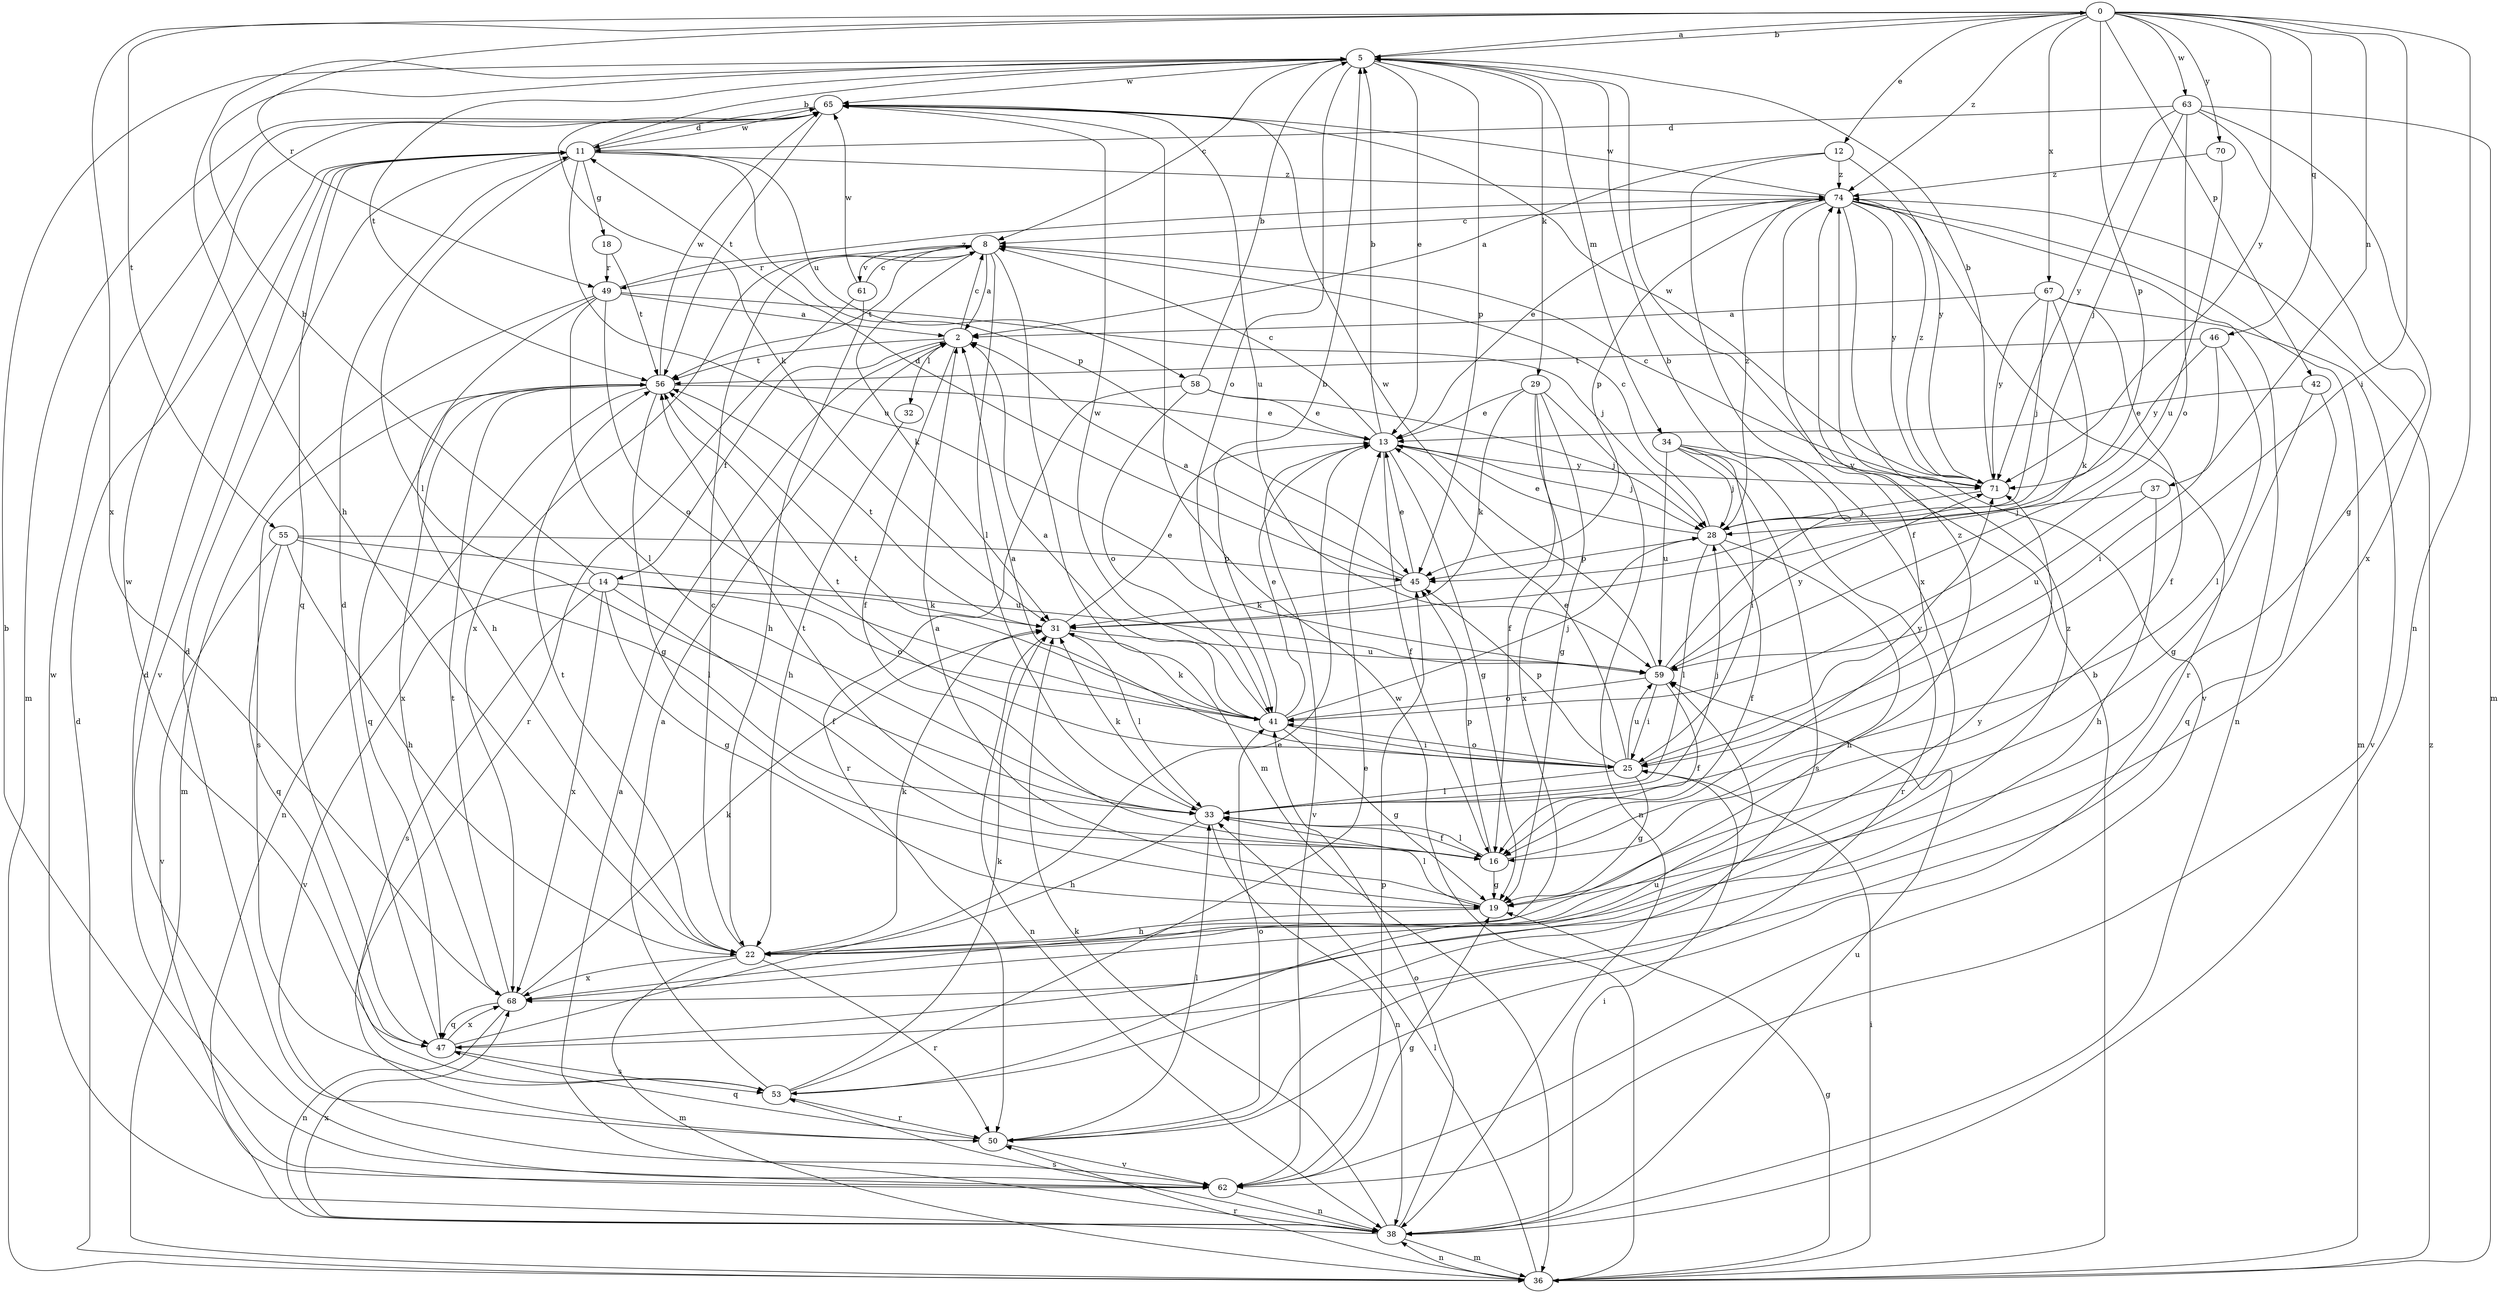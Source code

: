 strict digraph  {
0;
2;
5;
8;
11;
12;
13;
14;
16;
18;
19;
22;
25;
28;
29;
31;
32;
33;
34;
36;
37;
38;
41;
42;
45;
46;
47;
49;
50;
53;
55;
56;
58;
59;
61;
62;
63;
65;
67;
68;
70;
71;
74;
0 -> 5  [label=b];
0 -> 12  [label=e];
0 -> 25  [label=i];
0 -> 37  [label=n];
0 -> 38  [label=n];
0 -> 42  [label=p];
0 -> 45  [label=p];
0 -> 46  [label=q];
0 -> 49  [label=r];
0 -> 55  [label=t];
0 -> 63  [label=w];
0 -> 67  [label=x];
0 -> 68  [label=x];
0 -> 70  [label=y];
0 -> 71  [label=y];
0 -> 74  [label=z];
2 -> 8  [label=c];
2 -> 14  [label=f];
2 -> 16  [label=f];
2 -> 32  [label=l];
2 -> 56  [label=t];
5 -> 0  [label=a];
5 -> 8  [label=c];
5 -> 13  [label=e];
5 -> 22  [label=h];
5 -> 29  [label=k];
5 -> 34  [label=m];
5 -> 41  [label=o];
5 -> 45  [label=p];
5 -> 56  [label=t];
5 -> 65  [label=w];
8 -> 2  [label=a];
8 -> 31  [label=k];
8 -> 33  [label=l];
8 -> 36  [label=m];
8 -> 49  [label=r];
8 -> 56  [label=t];
8 -> 61  [label=v];
8 -> 68  [label=x];
11 -> 5  [label=b];
11 -> 18  [label=g];
11 -> 33  [label=l];
11 -> 45  [label=p];
11 -> 47  [label=q];
11 -> 58  [label=u];
11 -> 59  [label=u];
11 -> 62  [label=v];
11 -> 65  [label=w];
11 -> 74  [label=z];
12 -> 2  [label=a];
12 -> 68  [label=x];
12 -> 71  [label=y];
12 -> 74  [label=z];
13 -> 5  [label=b];
13 -> 8  [label=c];
13 -> 16  [label=f];
13 -> 19  [label=g];
13 -> 28  [label=j];
13 -> 62  [label=v];
13 -> 71  [label=y];
14 -> 5  [label=b];
14 -> 16  [label=f];
14 -> 19  [label=g];
14 -> 31  [label=k];
14 -> 41  [label=o];
14 -> 53  [label=s];
14 -> 62  [label=v];
14 -> 68  [label=x];
16 -> 19  [label=g];
16 -> 33  [label=l];
16 -> 45  [label=p];
16 -> 56  [label=t];
16 -> 74  [label=z];
18 -> 49  [label=r];
18 -> 56  [label=t];
19 -> 2  [label=a];
19 -> 22  [label=h];
19 -> 33  [label=l];
22 -> 8  [label=c];
22 -> 31  [label=k];
22 -> 36  [label=m];
22 -> 50  [label=r];
22 -> 56  [label=t];
22 -> 68  [label=x];
22 -> 71  [label=y];
25 -> 2  [label=a];
25 -> 13  [label=e];
25 -> 19  [label=g];
25 -> 33  [label=l];
25 -> 41  [label=o];
25 -> 45  [label=p];
25 -> 56  [label=t];
25 -> 59  [label=u];
25 -> 71  [label=y];
28 -> 8  [label=c];
28 -> 13  [label=e];
28 -> 16  [label=f];
28 -> 22  [label=h];
28 -> 33  [label=l];
28 -> 45  [label=p];
28 -> 74  [label=z];
29 -> 13  [label=e];
29 -> 16  [label=f];
29 -> 19  [label=g];
29 -> 31  [label=k];
29 -> 38  [label=n];
29 -> 68  [label=x];
31 -> 13  [label=e];
31 -> 33  [label=l];
31 -> 38  [label=n];
31 -> 56  [label=t];
31 -> 59  [label=u];
32 -> 22  [label=h];
33 -> 16  [label=f];
33 -> 22  [label=h];
33 -> 28  [label=j];
33 -> 31  [label=k];
33 -> 38  [label=n];
34 -> 25  [label=i];
34 -> 28  [label=j];
34 -> 50  [label=r];
34 -> 53  [label=s];
34 -> 59  [label=u];
34 -> 71  [label=y];
36 -> 5  [label=b];
36 -> 11  [label=d];
36 -> 19  [label=g];
36 -> 25  [label=i];
36 -> 33  [label=l];
36 -> 38  [label=n];
36 -> 50  [label=r];
36 -> 65  [label=w];
36 -> 74  [label=z];
37 -> 22  [label=h];
37 -> 28  [label=j];
37 -> 59  [label=u];
38 -> 2  [label=a];
38 -> 25  [label=i];
38 -> 31  [label=k];
38 -> 36  [label=m];
38 -> 41  [label=o];
38 -> 53  [label=s];
38 -> 59  [label=u];
38 -> 65  [label=w];
38 -> 68  [label=x];
41 -> 2  [label=a];
41 -> 5  [label=b];
41 -> 13  [label=e];
41 -> 19  [label=g];
41 -> 25  [label=i];
41 -> 28  [label=j];
41 -> 31  [label=k];
41 -> 56  [label=t];
41 -> 65  [label=w];
42 -> 13  [label=e];
42 -> 19  [label=g];
42 -> 47  [label=q];
45 -> 2  [label=a];
45 -> 11  [label=d];
45 -> 13  [label=e];
45 -> 31  [label=k];
46 -> 25  [label=i];
46 -> 33  [label=l];
46 -> 56  [label=t];
46 -> 71  [label=y];
47 -> 11  [label=d];
47 -> 13  [label=e];
47 -> 53  [label=s];
47 -> 65  [label=w];
47 -> 68  [label=x];
47 -> 74  [label=z];
49 -> 2  [label=a];
49 -> 22  [label=h];
49 -> 28  [label=j];
49 -> 33  [label=l];
49 -> 36  [label=m];
49 -> 41  [label=o];
49 -> 74  [label=z];
50 -> 11  [label=d];
50 -> 33  [label=l];
50 -> 41  [label=o];
50 -> 47  [label=q];
50 -> 62  [label=v];
53 -> 2  [label=a];
53 -> 13  [label=e];
53 -> 31  [label=k];
53 -> 50  [label=r];
53 -> 59  [label=u];
55 -> 22  [label=h];
55 -> 33  [label=l];
55 -> 45  [label=p];
55 -> 47  [label=q];
55 -> 59  [label=u];
55 -> 62  [label=v];
56 -> 13  [label=e];
56 -> 19  [label=g];
56 -> 38  [label=n];
56 -> 47  [label=q];
56 -> 53  [label=s];
56 -> 65  [label=w];
56 -> 68  [label=x];
58 -> 5  [label=b];
58 -> 13  [label=e];
58 -> 28  [label=j];
58 -> 41  [label=o];
58 -> 50  [label=r];
59 -> 5  [label=b];
59 -> 16  [label=f];
59 -> 25  [label=i];
59 -> 41  [label=o];
59 -> 65  [label=w];
59 -> 71  [label=y];
61 -> 8  [label=c];
61 -> 22  [label=h];
61 -> 50  [label=r];
61 -> 65  [label=w];
62 -> 5  [label=b];
62 -> 11  [label=d];
62 -> 19  [label=g];
62 -> 38  [label=n];
62 -> 45  [label=p];
63 -> 11  [label=d];
63 -> 19  [label=g];
63 -> 28  [label=j];
63 -> 36  [label=m];
63 -> 41  [label=o];
63 -> 68  [label=x];
63 -> 71  [label=y];
65 -> 11  [label=d];
65 -> 31  [label=k];
65 -> 36  [label=m];
65 -> 56  [label=t];
65 -> 59  [label=u];
67 -> 2  [label=a];
67 -> 16  [label=f];
67 -> 28  [label=j];
67 -> 31  [label=k];
67 -> 62  [label=v];
67 -> 71  [label=y];
68 -> 31  [label=k];
68 -> 38  [label=n];
68 -> 47  [label=q];
68 -> 56  [label=t];
70 -> 59  [label=u];
70 -> 74  [label=z];
71 -> 5  [label=b];
71 -> 8  [label=c];
71 -> 28  [label=j];
71 -> 65  [label=w];
71 -> 74  [label=z];
74 -> 8  [label=c];
74 -> 13  [label=e];
74 -> 16  [label=f];
74 -> 36  [label=m];
74 -> 38  [label=n];
74 -> 45  [label=p];
74 -> 50  [label=r];
74 -> 62  [label=v];
74 -> 65  [label=w];
74 -> 71  [label=y];
}
